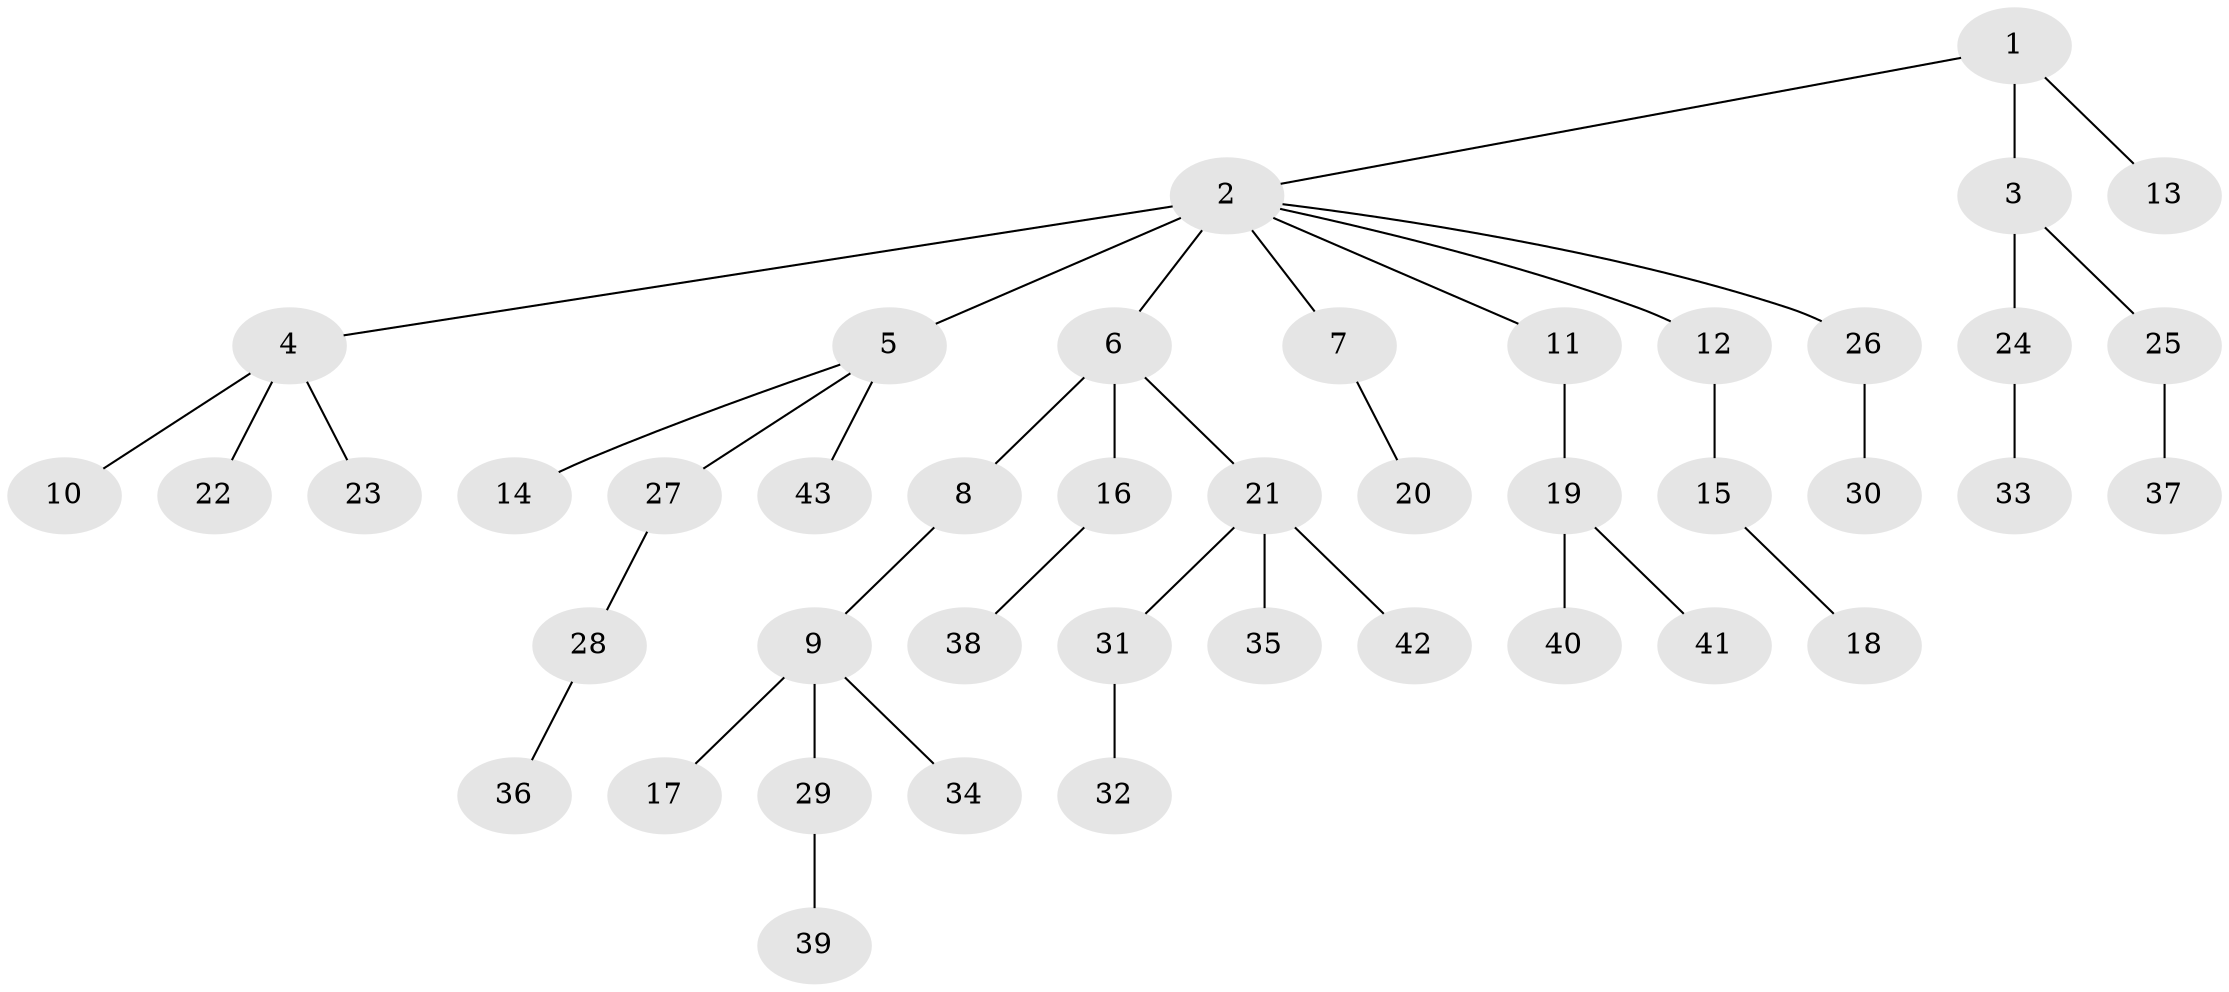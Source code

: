// original degree distribution, {4: 0.037037037037037035, 11: 0.012345679012345678, 3: 0.1728395061728395, 2: 0.2839506172839506, 6: 0.012345679012345678, 1: 0.4691358024691358, 5: 0.012345679012345678}
// Generated by graph-tools (version 1.1) at 2025/36/03/09/25 02:36:30]
// undirected, 43 vertices, 42 edges
graph export_dot {
graph [start="1"]
  node [color=gray90,style=filled];
  1;
  2;
  3;
  4;
  5;
  6;
  7;
  8;
  9;
  10;
  11;
  12;
  13;
  14;
  15;
  16;
  17;
  18;
  19;
  20;
  21;
  22;
  23;
  24;
  25;
  26;
  27;
  28;
  29;
  30;
  31;
  32;
  33;
  34;
  35;
  36;
  37;
  38;
  39;
  40;
  41;
  42;
  43;
  1 -- 2 [weight=1.0];
  1 -- 3 [weight=1.0];
  1 -- 13 [weight=1.0];
  2 -- 4 [weight=1.0];
  2 -- 5 [weight=3.0];
  2 -- 6 [weight=1.0];
  2 -- 7 [weight=1.0];
  2 -- 11 [weight=1.0];
  2 -- 12 [weight=1.0];
  2 -- 26 [weight=1.0];
  3 -- 24 [weight=1.0];
  3 -- 25 [weight=1.0];
  4 -- 10 [weight=1.0];
  4 -- 22 [weight=1.0];
  4 -- 23 [weight=1.0];
  5 -- 14 [weight=1.0];
  5 -- 27 [weight=1.0];
  5 -- 43 [weight=1.0];
  6 -- 8 [weight=2.0];
  6 -- 16 [weight=1.0];
  6 -- 21 [weight=1.0];
  7 -- 20 [weight=1.0];
  8 -- 9 [weight=1.0];
  9 -- 17 [weight=1.0];
  9 -- 29 [weight=1.0];
  9 -- 34 [weight=2.0];
  11 -- 19 [weight=2.0];
  12 -- 15 [weight=1.0];
  15 -- 18 [weight=1.0];
  16 -- 38 [weight=1.0];
  19 -- 40 [weight=1.0];
  19 -- 41 [weight=1.0];
  21 -- 31 [weight=1.0];
  21 -- 35 [weight=1.0];
  21 -- 42 [weight=1.0];
  24 -- 33 [weight=2.0];
  25 -- 37 [weight=1.0];
  26 -- 30 [weight=1.0];
  27 -- 28 [weight=1.0];
  28 -- 36 [weight=1.0];
  29 -- 39 [weight=1.0];
  31 -- 32 [weight=1.0];
}
